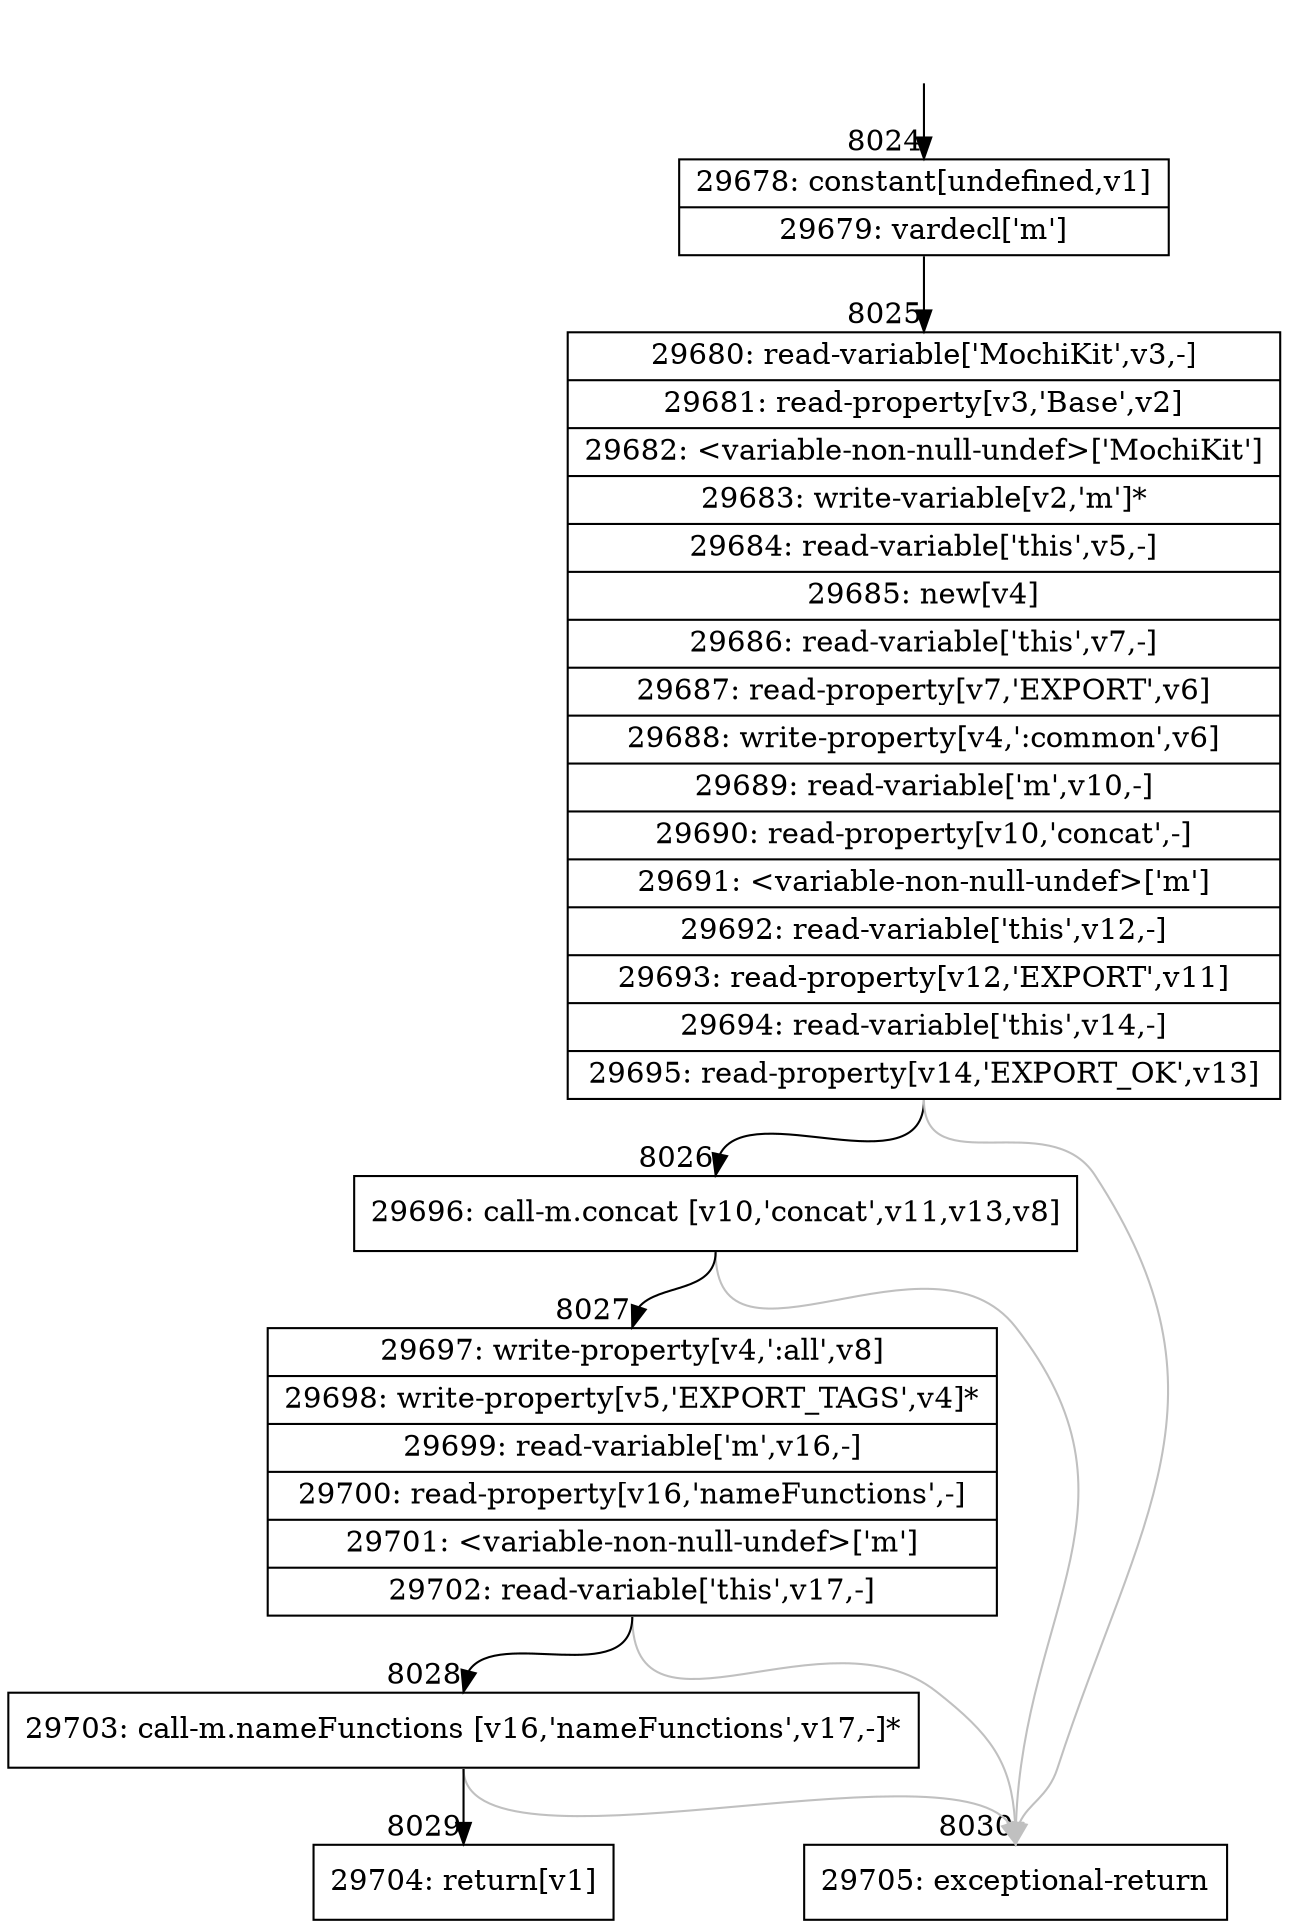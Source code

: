 digraph {
rankdir="TD"
BB_entry527[shape=none,label=""];
BB_entry527 -> BB8024 [tailport=s, headport=n, headlabel="    8024"]
BB8024 [shape=record label="{29678: constant[undefined,v1]|29679: vardecl['m']}" ] 
BB8024 -> BB8025 [tailport=s, headport=n, headlabel="      8025"]
BB8025 [shape=record label="{29680: read-variable['MochiKit',v3,-]|29681: read-property[v3,'Base',v2]|29682: \<variable-non-null-undef\>['MochiKit']|29683: write-variable[v2,'m']*|29684: read-variable['this',v5,-]|29685: new[v4]|29686: read-variable['this',v7,-]|29687: read-property[v7,'EXPORT',v6]|29688: write-property[v4,':common',v6]|29689: read-variable['m',v10,-]|29690: read-property[v10,'concat',-]|29691: \<variable-non-null-undef\>['m']|29692: read-variable['this',v12,-]|29693: read-property[v12,'EXPORT',v11]|29694: read-variable['this',v14,-]|29695: read-property[v14,'EXPORT_OK',v13]}" ] 
BB8025 -> BB8026 [tailport=s, headport=n, headlabel="      8026"]
BB8025 -> BB8030 [tailport=s, headport=n, color=gray, headlabel="      8030"]
BB8026 [shape=record label="{29696: call-m.concat [v10,'concat',v11,v13,v8]}" ] 
BB8026 -> BB8027 [tailport=s, headport=n, headlabel="      8027"]
BB8026 -> BB8030 [tailport=s, headport=n, color=gray]
BB8027 [shape=record label="{29697: write-property[v4,':all',v8]|29698: write-property[v5,'EXPORT_TAGS',v4]*|29699: read-variable['m',v16,-]|29700: read-property[v16,'nameFunctions',-]|29701: \<variable-non-null-undef\>['m']|29702: read-variable['this',v17,-]}" ] 
BB8027 -> BB8028 [tailport=s, headport=n, headlabel="      8028"]
BB8027 -> BB8030 [tailport=s, headport=n, color=gray]
BB8028 [shape=record label="{29703: call-m.nameFunctions [v16,'nameFunctions',v17,-]*}" ] 
BB8028 -> BB8029 [tailport=s, headport=n, headlabel="      8029"]
BB8028 -> BB8030 [tailport=s, headport=n, color=gray]
BB8029 [shape=record label="{29704: return[v1]}" ] 
BB8030 [shape=record label="{29705: exceptional-return}" ] 
//#$~ 5748
}
